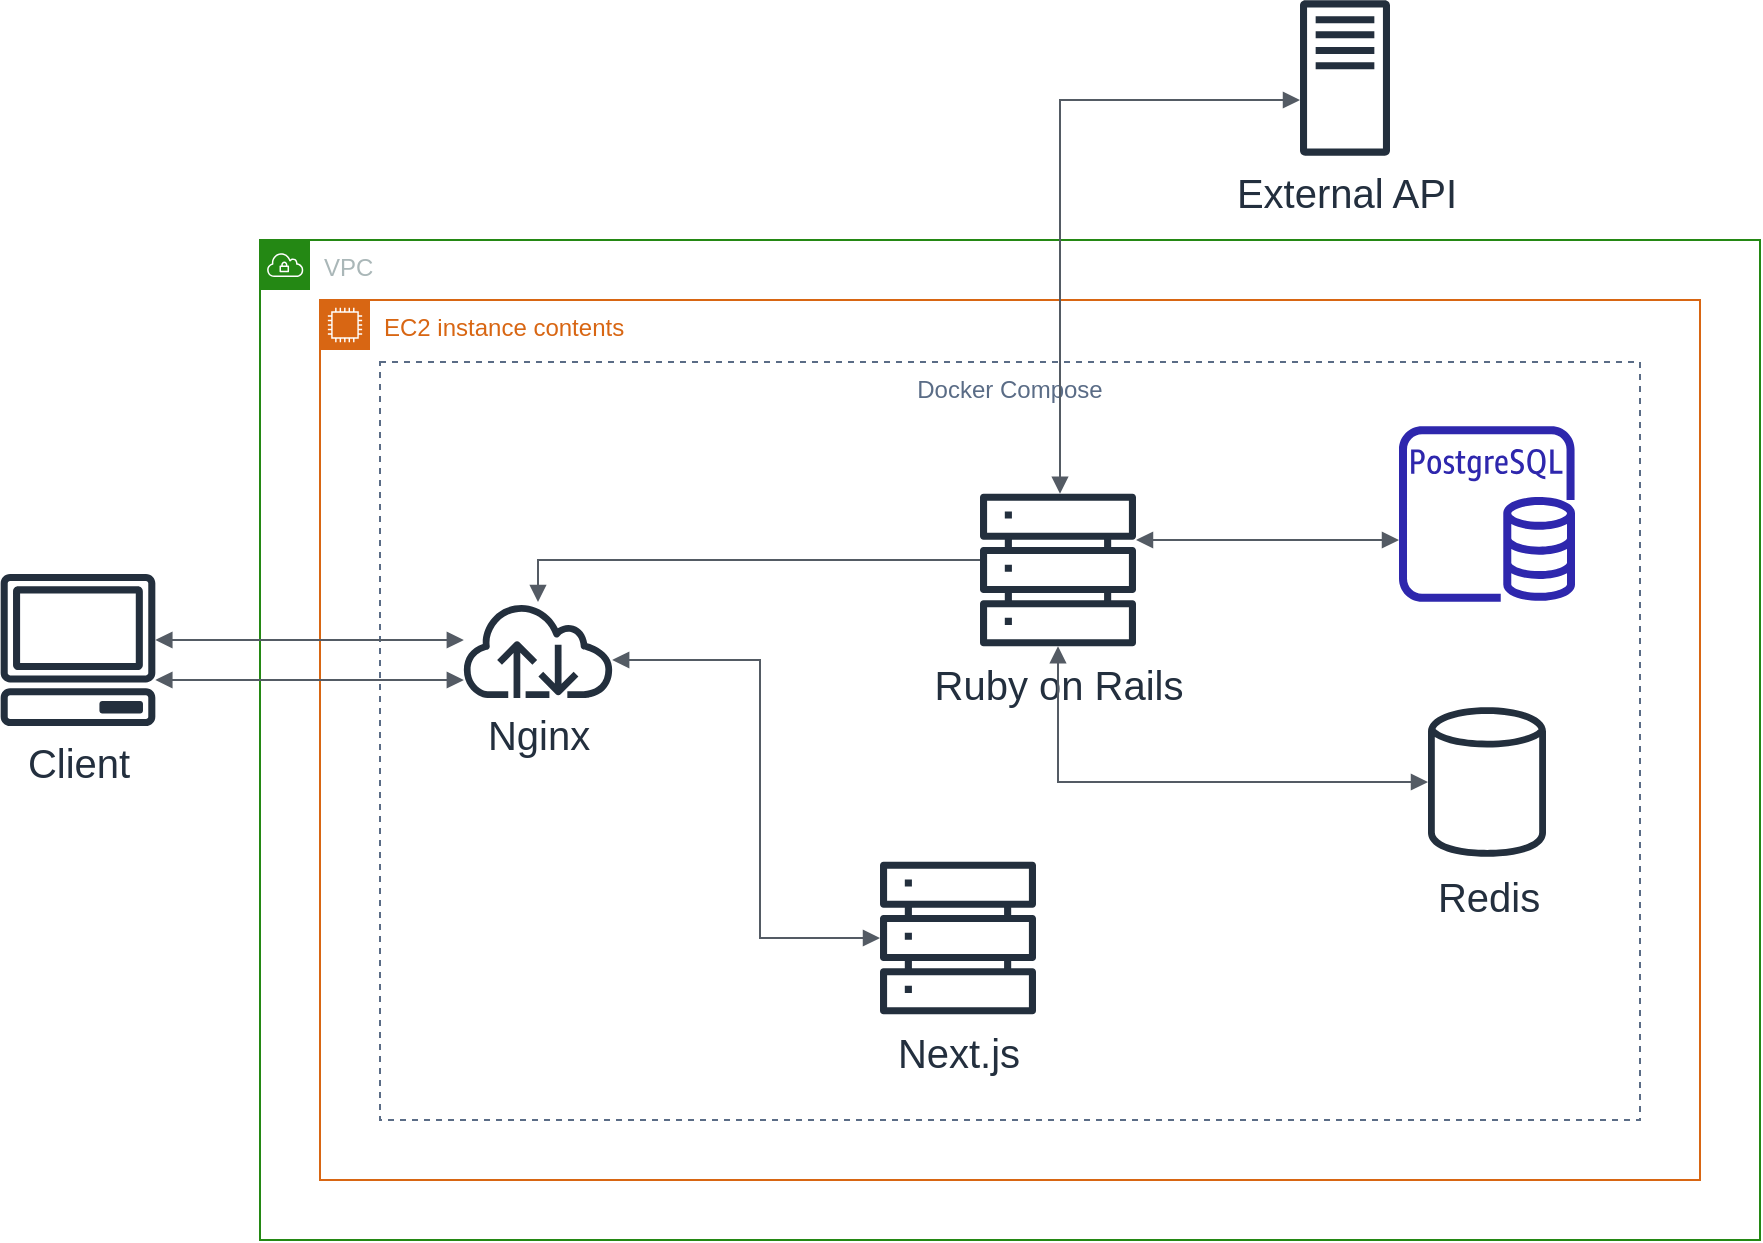 <mxfile version="21.6.8" type="device">
  <diagram id="Ht1M8jgEwFfnCIfOTk4-" name="Page-1">
    <mxGraphModel dx="1434" dy="782" grid="1" gridSize="10" guides="1" tooltips="1" connect="1" arrows="1" fold="1" page="1" pageScale="1" pageWidth="1169" pageHeight="827" math="0" shadow="0">
      <root>
        <mxCell id="0" />
        <mxCell id="1" parent="0" />
        <mxCell id="qoDXUyRk_l6neot9Q5Ap-5" value="VPC" style="points=[[0,0],[0.25,0],[0.5,0],[0.75,0],[1,0],[1,0.25],[1,0.5],[1,0.75],[1,1],[0.75,1],[0.5,1],[0.25,1],[0,1],[0,0.75],[0,0.5],[0,0.25]];outlineConnect=0;gradientColor=none;html=1;whiteSpace=wrap;fontSize=12;fontStyle=0;container=1;pointerEvents=0;collapsible=0;recursiveResize=0;shape=mxgraph.aws4.group;grIcon=mxgraph.aws4.group_vpc;strokeColor=#248814;fillColor=none;verticalAlign=top;align=left;spacingLeft=30;fontColor=#AAB7B8;dashed=0;" parent="1" vertex="1">
          <mxGeometry x="270" y="240" width="750" height="500" as="geometry" />
        </mxCell>
        <mxCell id="qoDXUyRk_l6neot9Q5Ap-47" value="EC2 instance contents" style="points=[[0,0],[0.25,0],[0.5,0],[0.75,0],[1,0],[1,0.25],[1,0.5],[1,0.75],[1,1],[0.75,1],[0.5,1],[0.25,1],[0,1],[0,0.75],[0,0.5],[0,0.25]];outlineConnect=0;gradientColor=none;html=1;whiteSpace=wrap;fontSize=12;fontStyle=0;container=1;pointerEvents=0;collapsible=0;recursiveResize=0;shape=mxgraph.aws4.group;grIcon=mxgraph.aws4.group_ec2_instance_contents;strokeColor=#D86613;fillColor=none;verticalAlign=top;align=left;spacingLeft=30;fontColor=#D86613;dashed=0;" parent="qoDXUyRk_l6neot9Q5Ap-5" vertex="1">
          <mxGeometry x="30" y="30" width="690" height="440" as="geometry" />
        </mxCell>
        <mxCell id="qoDXUyRk_l6neot9Q5Ap-49" value="Docker Compose" style="fillColor=none;strokeColor=#5A6C86;dashed=1;verticalAlign=top;fontStyle=0;fontColor=#5A6C86;whiteSpace=wrap;html=1;" parent="qoDXUyRk_l6neot9Q5Ap-47" vertex="1">
          <mxGeometry x="30" y="31" width="630" height="379" as="geometry" />
        </mxCell>
        <mxCell id="qoDXUyRk_l6neot9Q5Ap-6" value="" style="sketch=0;outlineConnect=0;fontColor=#232F3E;gradientColor=none;fillColor=#2E27AD;strokeColor=none;dashed=0;verticalLabelPosition=bottom;verticalAlign=top;align=center;html=1;fontSize=20;fontStyle=0;aspect=fixed;pointerEvents=1;shape=mxgraph.aws4.rds_postgresql_instance;" parent="qoDXUyRk_l6neot9Q5Ap-47" vertex="1">
          <mxGeometry x="539.5" y="63" width="88" height="88" as="geometry" />
        </mxCell>
        <mxCell id="qoDXUyRk_l6neot9Q5Ap-7" value="Ruby on Rails" style="sketch=0;outlineConnect=0;fontColor=#232F3E;gradientColor=none;fillColor=#232F3D;strokeColor=none;dashed=0;verticalLabelPosition=bottom;verticalAlign=top;align=center;html=1;fontSize=20;fontStyle=0;aspect=fixed;pointerEvents=1;shape=mxgraph.aws4.servers;" parent="qoDXUyRk_l6neot9Q5Ap-47" vertex="1">
          <mxGeometry x="330" y="96" width="78" height="78" as="geometry" />
        </mxCell>
        <mxCell id="qoDXUyRk_l6neot9Q5Ap-8" value="Next.js" style="sketch=0;outlineConnect=0;fontColor=#232F3E;gradientColor=none;fillColor=#232F3D;strokeColor=none;dashed=0;verticalLabelPosition=bottom;verticalAlign=top;align=center;html=1;fontSize=20;fontStyle=0;aspect=fixed;pointerEvents=1;shape=mxgraph.aws4.servers;" parent="qoDXUyRk_l6neot9Q5Ap-47" vertex="1">
          <mxGeometry x="280" y="280" width="78" height="78" as="geometry" />
        </mxCell>
        <mxCell id="qoDXUyRk_l6neot9Q5Ap-10" value="Redis" style="sketch=0;outlineConnect=0;fontColor=#232F3E;gradientColor=none;fillColor=#232F3D;strokeColor=none;dashed=0;verticalLabelPosition=bottom;verticalAlign=top;align=center;html=1;fontSize=20;fontStyle=0;aspect=fixed;pointerEvents=1;shape=mxgraph.aws4.generic_database;" parent="qoDXUyRk_l6neot9Q5Ap-47" vertex="1">
          <mxGeometry x="554" y="202" width="59" height="78" as="geometry" />
        </mxCell>
        <mxCell id="qoDXUyRk_l6neot9Q5Ap-50" value="" style="edgeStyle=orthogonalEdgeStyle;html=1;endArrow=block;elbow=vertical;startArrow=block;startFill=1;endFill=1;strokeColor=#545B64;rounded=0;" parent="qoDXUyRk_l6neot9Q5Ap-47" source="qoDXUyRk_l6neot9Q5Ap-7" target="qoDXUyRk_l6neot9Q5Ap-6" edge="1">
          <mxGeometry width="100" relative="1" as="geometry">
            <mxPoint x="230" y="141" as="sourcePoint" />
            <mxPoint x="330" y="141" as="targetPoint" />
            <Array as="points">
              <mxPoint x="470" y="120" />
              <mxPoint x="470" y="120" />
            </Array>
          </mxGeometry>
        </mxCell>
        <mxCell id="qoDXUyRk_l6neot9Q5Ap-51" value="" style="edgeStyle=orthogonalEdgeStyle;html=1;endArrow=block;elbow=vertical;startArrow=block;startFill=1;endFill=1;strokeColor=#545B64;rounded=0;" parent="qoDXUyRk_l6neot9Q5Ap-47" source="qoDXUyRk_l6neot9Q5Ap-7" target="qoDXUyRk_l6neot9Q5Ap-10" edge="1">
          <mxGeometry width="100" relative="1" as="geometry">
            <mxPoint x="230" y="141" as="sourcePoint" />
            <mxPoint x="330" y="141" as="targetPoint" />
            <Array as="points">
              <mxPoint x="569" y="241" />
            </Array>
          </mxGeometry>
        </mxCell>
        <mxCell id="qoDXUyRk_l6neot9Q5Ap-11" value="Nginx&lt;br style=&quot;font-size: 20px;&quot;&gt;" style="sketch=0;outlineConnect=0;fontColor=#232F3E;gradientColor=none;fillColor=#232F3D;strokeColor=none;dashed=0;verticalLabelPosition=bottom;verticalAlign=top;align=center;html=1;fontSize=20;fontStyle=0;aspect=fixed;pointerEvents=1;shape=mxgraph.aws4.internet;" parent="qoDXUyRk_l6neot9Q5Ap-47" vertex="1">
          <mxGeometry x="70" y="151" width="78" height="48" as="geometry" />
        </mxCell>
        <mxCell id="qoDXUyRk_l6neot9Q5Ap-53" style="edgeStyle=orthogonalEdgeStyle;rounded=0;orthogonalLoop=1;jettySize=auto;html=1;exitX=0.5;exitY=1;exitDx=0;exitDy=0;" parent="qoDXUyRk_l6neot9Q5Ap-47" source="qoDXUyRk_l6neot9Q5Ap-49" target="qoDXUyRk_l6neot9Q5Ap-49" edge="1">
          <mxGeometry relative="1" as="geometry" />
        </mxCell>
        <mxCell id="PZ1praheXwpoe6tLHcA_-1" value="" style="edgeStyle=orthogonalEdgeStyle;html=1;endArrow=block;elbow=vertical;startArrow=block;startFill=1;endFill=1;strokeColor=#545B64;rounded=0;" edge="1" parent="qoDXUyRk_l6neot9Q5Ap-47" source="qoDXUyRk_l6neot9Q5Ap-11" target="qoDXUyRk_l6neot9Q5Ap-8">
          <mxGeometry width="100" relative="1" as="geometry">
            <mxPoint x="230" y="130" as="sourcePoint" />
            <mxPoint x="330" y="130" as="targetPoint" />
            <Array as="points">
              <mxPoint x="220" y="180" />
              <mxPoint x="220" y="319" />
            </Array>
          </mxGeometry>
        </mxCell>
        <mxCell id="PZ1praheXwpoe6tLHcA_-2" value="" style="edgeStyle=orthogonalEdgeStyle;html=1;endArrow=none;elbow=vertical;startArrow=block;startFill=1;strokeColor=#545B64;rounded=0;" edge="1" parent="qoDXUyRk_l6neot9Q5Ap-47" source="qoDXUyRk_l6neot9Q5Ap-11" target="qoDXUyRk_l6neot9Q5Ap-7">
          <mxGeometry width="100" relative="1" as="geometry">
            <mxPoint x="230" y="130" as="sourcePoint" />
            <mxPoint x="330" y="130" as="targetPoint" />
            <Array as="points">
              <mxPoint x="109" y="130" />
            </Array>
          </mxGeometry>
        </mxCell>
        <mxCell id="qoDXUyRk_l6neot9Q5Ap-37" value="&lt;font style=&quot;font-size: 20px;&quot;&gt;Client&lt;/font&gt;" style="sketch=0;outlineConnect=0;fontColor=#232F3E;gradientColor=none;fillColor=#232F3D;strokeColor=none;dashed=0;verticalLabelPosition=bottom;verticalAlign=top;align=center;html=1;fontSize=20;fontStyle=0;aspect=fixed;pointerEvents=1;shape=mxgraph.aws4.client;" parent="1" vertex="1">
          <mxGeometry x="140" y="407" width="78" height="76" as="geometry" />
        </mxCell>
        <mxCell id="qoDXUyRk_l6neot9Q5Ap-38" value="" style="edgeStyle=orthogonalEdgeStyle;html=1;endArrow=block;elbow=vertical;startArrow=block;startFill=1;endFill=1;strokeColor=#545B64;rounded=0;" parent="1" source="qoDXUyRk_l6neot9Q5Ap-37" target="qoDXUyRk_l6neot9Q5Ap-11" edge="1">
          <mxGeometry width="100" relative="1" as="geometry">
            <mxPoint x="530" y="420" as="sourcePoint" />
            <mxPoint x="630" y="420" as="targetPoint" />
            <Array as="points">
              <mxPoint x="290" y="460" />
              <mxPoint x="290" y="460" />
            </Array>
          </mxGeometry>
        </mxCell>
        <mxCell id="qoDXUyRk_l6neot9Q5Ap-41" value="External API" style="sketch=0;outlineConnect=0;fontColor=#232F3E;gradientColor=none;fillColor=#232F3D;strokeColor=none;dashed=0;verticalLabelPosition=bottom;verticalAlign=top;align=center;html=1;fontSize=20;fontStyle=0;aspect=fixed;pointerEvents=1;shape=mxgraph.aws4.traditional_server;" parent="1" vertex="1">
          <mxGeometry x="790" y="120" width="45" height="78" as="geometry" />
        </mxCell>
        <mxCell id="qoDXUyRk_l6neot9Q5Ap-43" value="" style="edgeStyle=orthogonalEdgeStyle;html=1;endArrow=block;elbow=vertical;startArrow=block;startFill=1;endFill=1;strokeColor=#545B64;rounded=0;" parent="1" source="qoDXUyRk_l6neot9Q5Ap-7" target="qoDXUyRk_l6neot9Q5Ap-41" edge="1">
          <mxGeometry width="100" relative="1" as="geometry">
            <mxPoint x="750" y="260" as="sourcePoint" />
            <mxPoint x="640" y="110" as="targetPoint" />
            <Array as="points">
              <mxPoint x="670" y="170" />
            </Array>
          </mxGeometry>
        </mxCell>
        <mxCell id="PZ1praheXwpoe6tLHcA_-4" value="" style="edgeStyle=orthogonalEdgeStyle;html=1;endArrow=block;elbow=vertical;startArrow=block;startFill=1;endFill=1;strokeColor=#545B64;rounded=0;" edge="1" parent="1" source="qoDXUyRk_l6neot9Q5Ap-11" target="qoDXUyRk_l6neot9Q5Ap-37">
          <mxGeometry width="100" relative="1" as="geometry">
            <mxPoint x="530" y="400" as="sourcePoint" />
            <mxPoint x="200" y="340" as="targetPoint" />
            <Array as="points">
              <mxPoint x="290" y="440" />
              <mxPoint x="290" y="440" />
            </Array>
          </mxGeometry>
        </mxCell>
      </root>
    </mxGraphModel>
  </diagram>
</mxfile>
